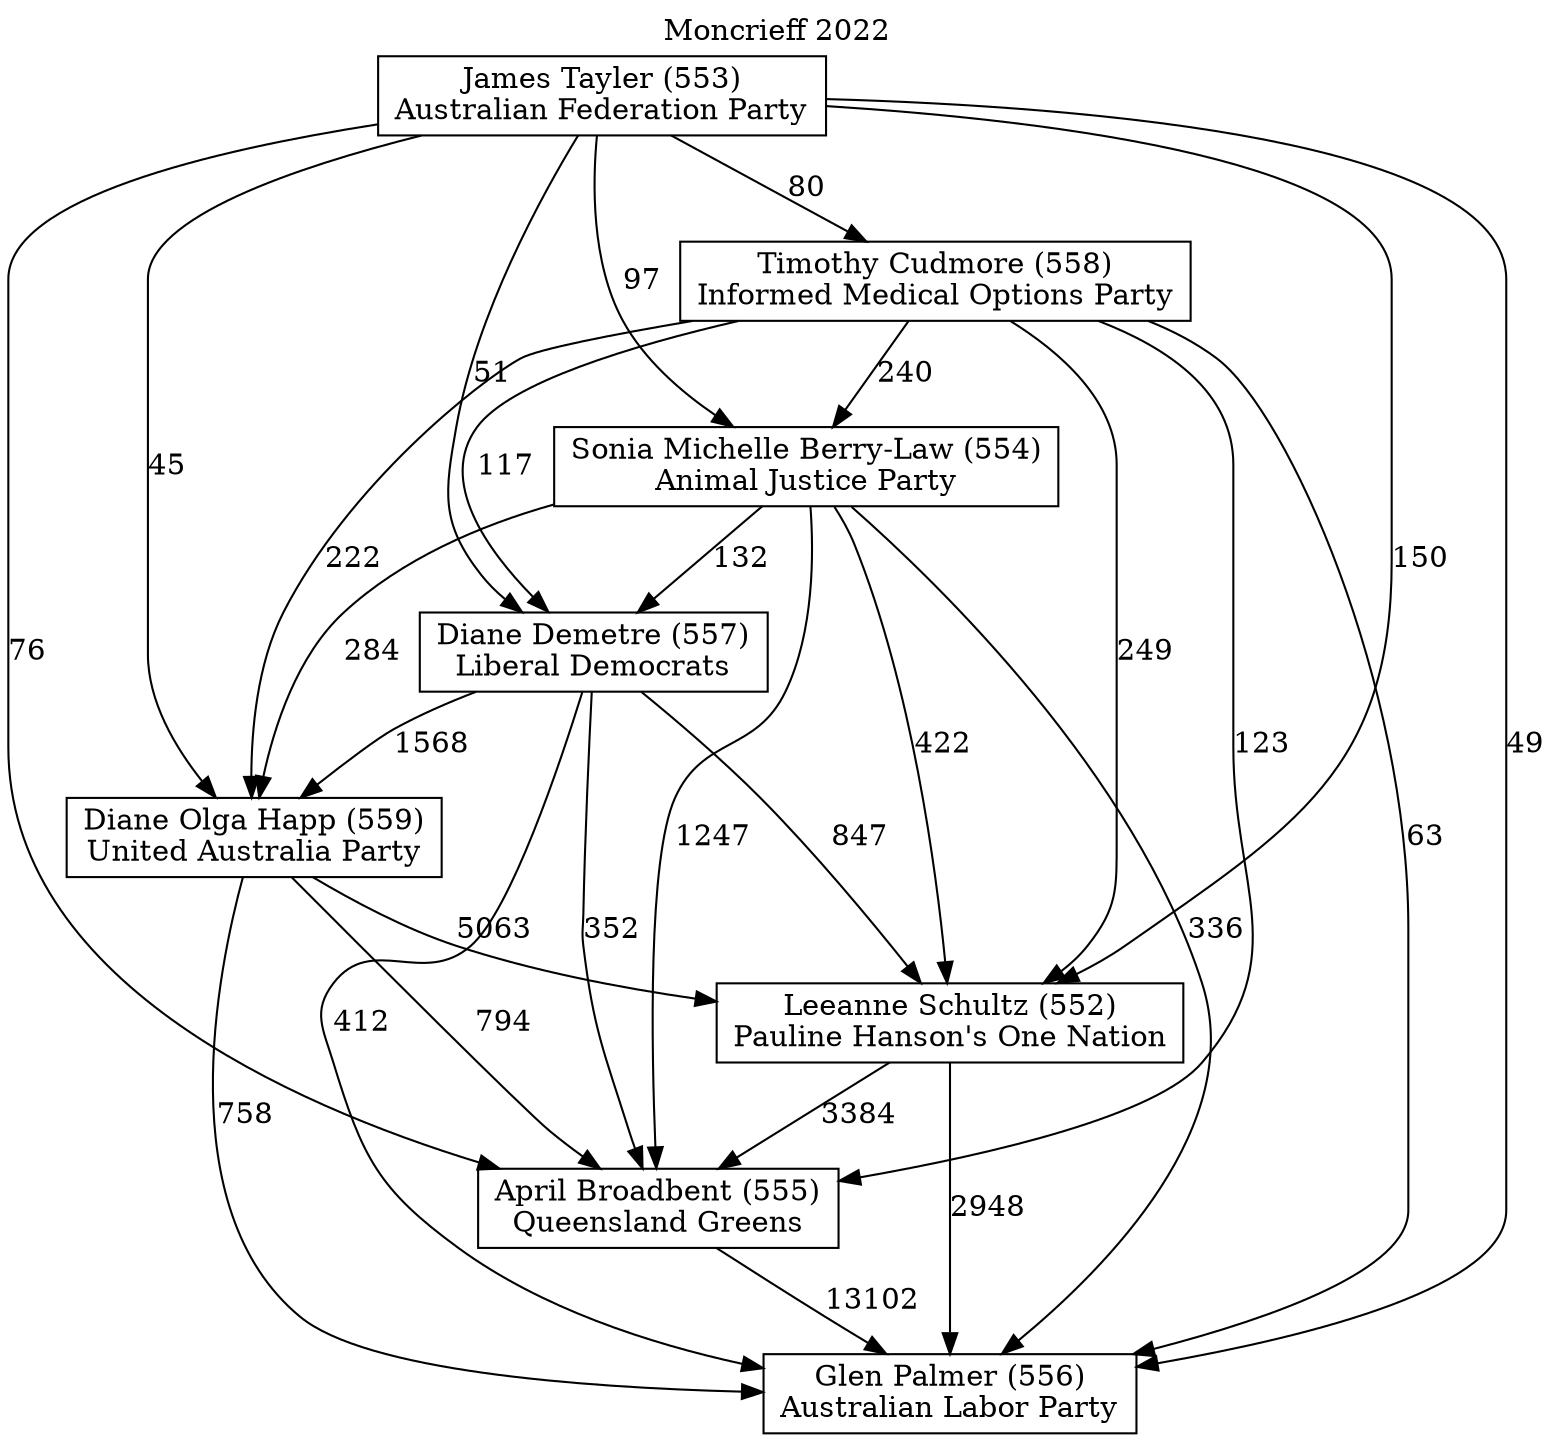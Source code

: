 // House preference flow
digraph "Glen Palmer (556)_Moncrieff_2022" {
	graph [label="Moncrieff 2022" labelloc=t mclimit=10]
	node [shape=box]
	"Glen Palmer (556)" [label="Glen Palmer (556)
Australian Labor Party"]
	"April Broadbent (555)" [label="April Broadbent (555)
Queensland Greens"]
	"Leeanne Schultz (552)" [label="Leeanne Schultz (552)
Pauline Hanson's One Nation"]
	"Diane Olga Happ (559)" [label="Diane Olga Happ (559)
United Australia Party"]
	"Diane Demetre (557)" [label="Diane Demetre (557)
Liberal Democrats"]
	"Sonia Michelle Berry-Law (554)" [label="Sonia Michelle Berry-Law (554)
Animal Justice Party"]
	"Timothy Cudmore (558)" [label="Timothy Cudmore (558)
Informed Medical Options Party"]
	"James Tayler (553)" [label="James Tayler (553)
Australian Federation Party"]
	"April Broadbent (555)" -> "Glen Palmer (556)" [label=13102]
	"Leeanne Schultz (552)" -> "April Broadbent (555)" [label=3384]
	"Diane Olga Happ (559)" -> "Leeanne Schultz (552)" [label=5063]
	"Diane Demetre (557)" -> "Diane Olga Happ (559)" [label=1568]
	"Sonia Michelle Berry-Law (554)" -> "Diane Demetre (557)" [label=132]
	"Timothy Cudmore (558)" -> "Sonia Michelle Berry-Law (554)" [label=240]
	"James Tayler (553)" -> "Timothy Cudmore (558)" [label=80]
	"Leeanne Schultz (552)" -> "Glen Palmer (556)" [label=2948]
	"Diane Olga Happ (559)" -> "Glen Palmer (556)" [label=758]
	"Diane Demetre (557)" -> "Glen Palmer (556)" [label=412]
	"Sonia Michelle Berry-Law (554)" -> "Glen Palmer (556)" [label=336]
	"Timothy Cudmore (558)" -> "Glen Palmer (556)" [label=63]
	"James Tayler (553)" -> "Glen Palmer (556)" [label=49]
	"James Tayler (553)" -> "Sonia Michelle Berry-Law (554)" [label=97]
	"Timothy Cudmore (558)" -> "Diane Demetre (557)" [label=117]
	"James Tayler (553)" -> "Diane Demetre (557)" [label=51]
	"Sonia Michelle Berry-Law (554)" -> "Diane Olga Happ (559)" [label=284]
	"Timothy Cudmore (558)" -> "Diane Olga Happ (559)" [label=222]
	"James Tayler (553)" -> "Diane Olga Happ (559)" [label=45]
	"Diane Demetre (557)" -> "Leeanne Schultz (552)" [label=847]
	"Sonia Michelle Berry-Law (554)" -> "Leeanne Schultz (552)" [label=422]
	"Timothy Cudmore (558)" -> "Leeanne Schultz (552)" [label=249]
	"James Tayler (553)" -> "Leeanne Schultz (552)" [label=150]
	"Diane Olga Happ (559)" -> "April Broadbent (555)" [label=794]
	"Diane Demetre (557)" -> "April Broadbent (555)" [label=352]
	"Sonia Michelle Berry-Law (554)" -> "April Broadbent (555)" [label=1247]
	"Timothy Cudmore (558)" -> "April Broadbent (555)" [label=123]
	"James Tayler (553)" -> "April Broadbent (555)" [label=76]
}
